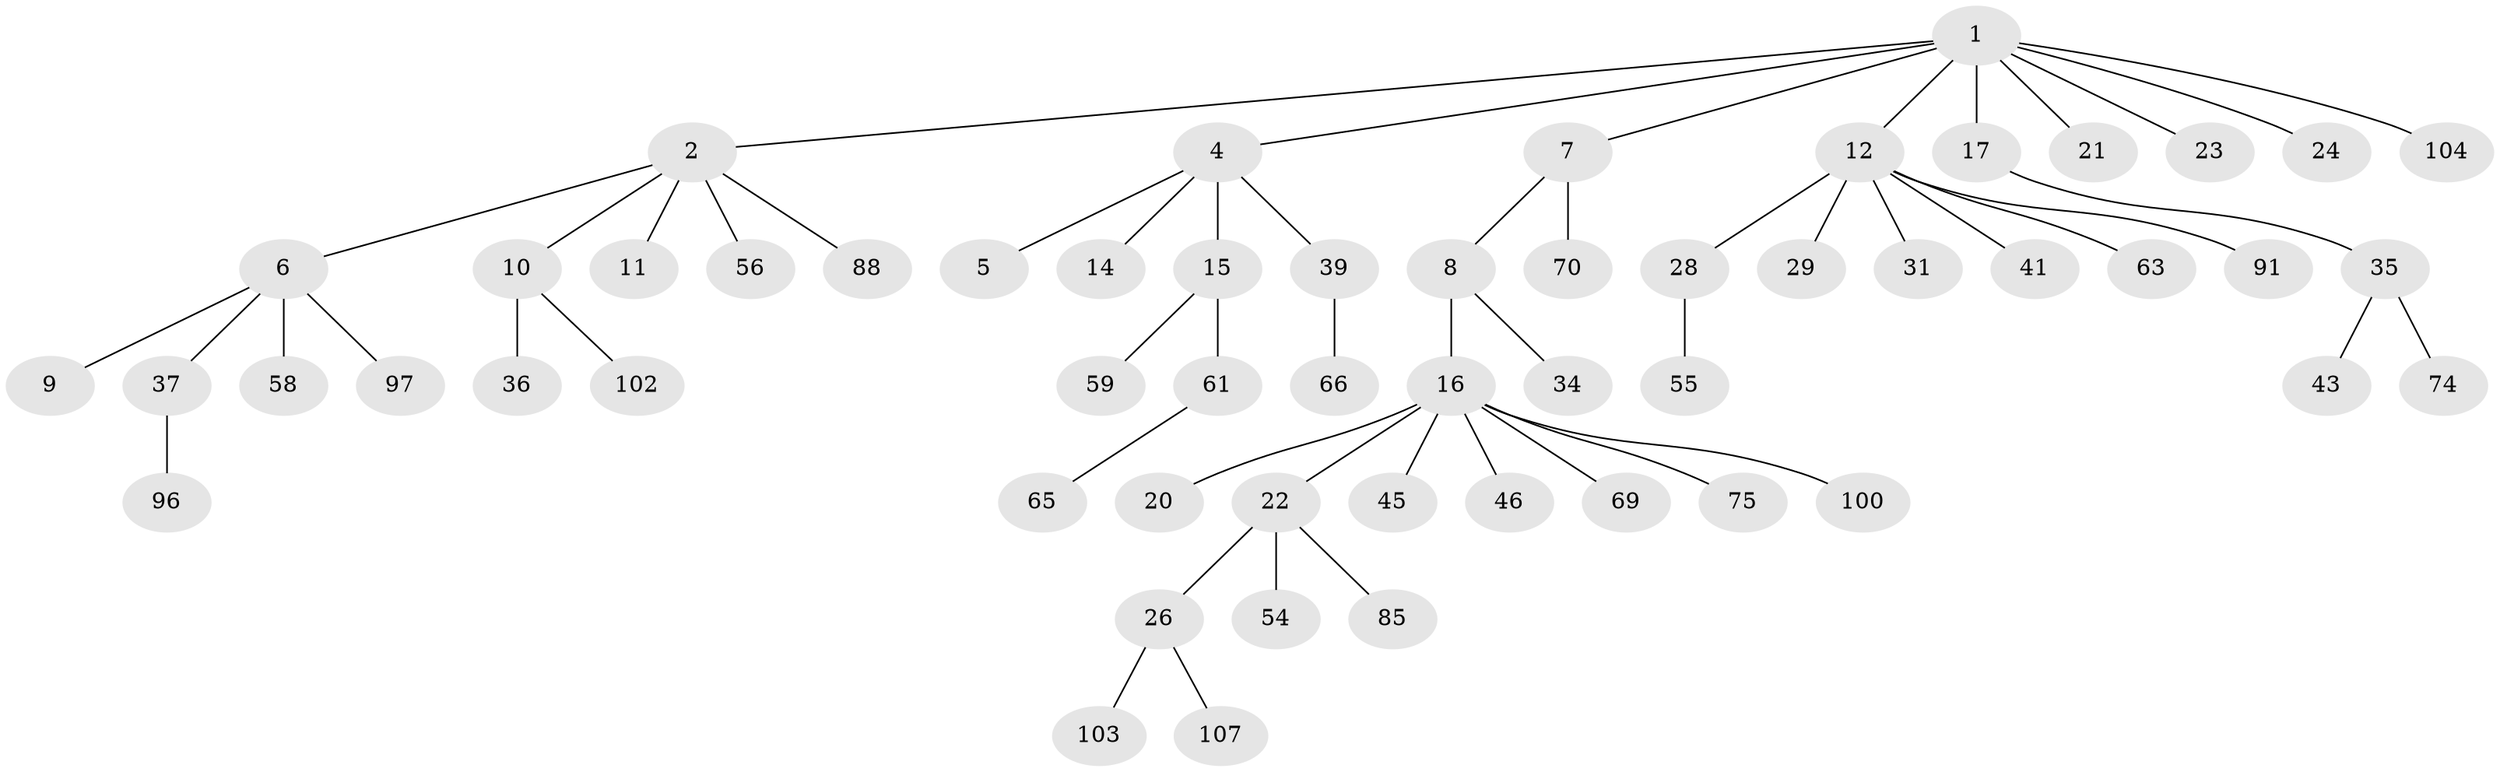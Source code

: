 // original degree distribution, {6: 0.02654867256637168, 5: 0.04424778761061947, 2: 0.20353982300884957, 3: 0.1592920353982301, 4: 0.02654867256637168, 1: 0.5309734513274337, 9: 0.008849557522123894}
// Generated by graph-tools (version 1.1) at 2025/19/03/04/25 18:19:08]
// undirected, 56 vertices, 55 edges
graph export_dot {
graph [start="1"]
  node [color=gray90,style=filled];
  1 [super="+3"];
  2;
  4;
  5 [super="+38"];
  6 [super="+30"];
  7 [super="+49"];
  8 [super="+13"];
  9;
  10 [super="+112+27"];
  11;
  12 [super="+47+18"];
  14;
  15 [super="+57+42"];
  16 [super="+19+72+62"];
  17 [super="+110+67"];
  20 [super="+89"];
  21 [super="+52"];
  22 [super="+50"];
  23;
  24;
  26 [super="+32+101"];
  28 [super="+90"];
  29 [super="+51"];
  31 [super="+40+53"];
  34 [super="+60+68"];
  35 [super="+73"];
  36;
  37;
  39 [super="+48+64"];
  41;
  43 [super="+44"];
  45 [super="+98"];
  46 [super="+79"];
  54;
  55 [super="+76"];
  56 [super="+78"];
  58 [super="+71"];
  59;
  61 [super="+108"];
  63;
  65 [super="+82"];
  66;
  69;
  70;
  74;
  75 [super="+77"];
  85;
  88;
  91;
  96;
  97;
  100;
  102;
  103 [super="+106"];
  104;
  107;
  1 -- 2;
  1 -- 4;
  1 -- 21;
  1 -- 23;
  1 -- 104;
  1 -- 17;
  1 -- 7;
  1 -- 24;
  1 -- 12;
  2 -- 6;
  2 -- 10;
  2 -- 11;
  2 -- 56;
  2 -- 88;
  4 -- 5;
  4 -- 14;
  4 -- 15;
  4 -- 39;
  6 -- 9;
  6 -- 37;
  6 -- 58;
  6 -- 97;
  7 -- 8;
  7 -- 70;
  8 -- 16;
  8 -- 34;
  10 -- 36;
  10 -- 102;
  12 -- 29;
  12 -- 63;
  12 -- 41;
  12 -- 91;
  12 -- 28;
  12 -- 31;
  15 -- 61;
  15 -- 59;
  16 -- 20;
  16 -- 22;
  16 -- 45;
  16 -- 46;
  16 -- 100;
  16 -- 69;
  16 -- 75;
  17 -- 35;
  22 -- 26;
  22 -- 54;
  22 -- 85;
  26 -- 107;
  26 -- 103;
  28 -- 55;
  35 -- 43;
  35 -- 74;
  37 -- 96;
  39 -- 66;
  61 -- 65;
}
